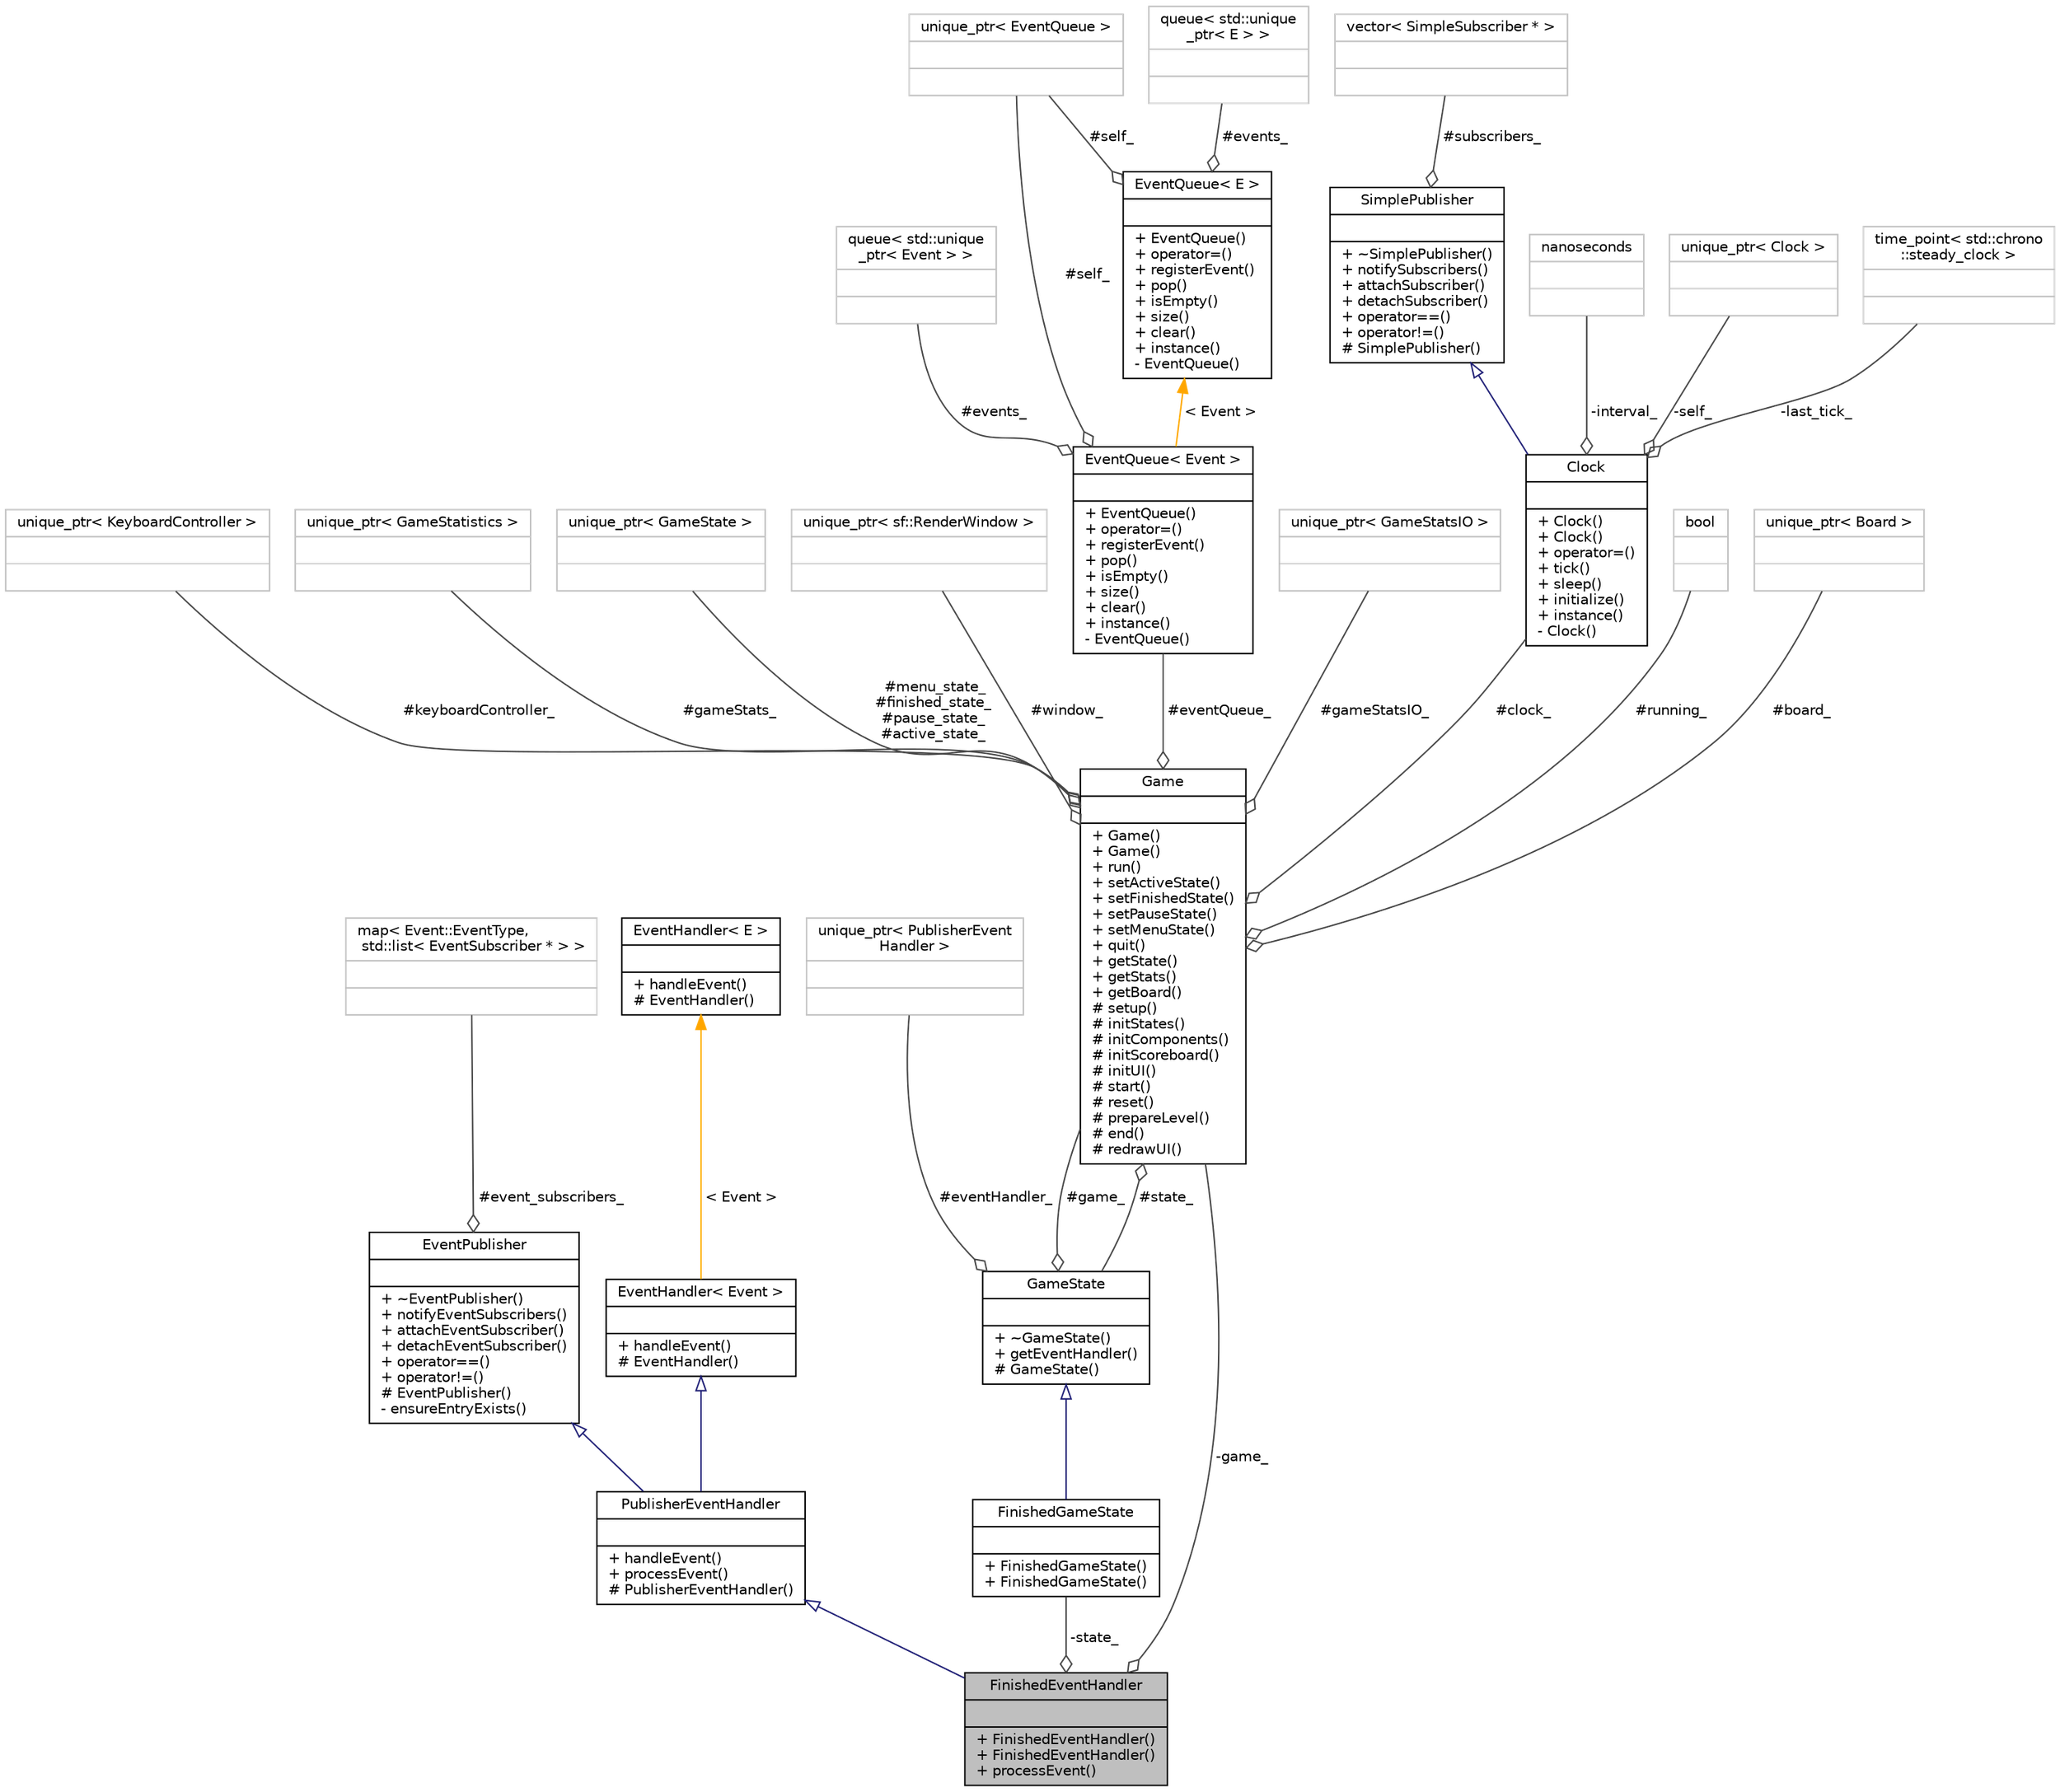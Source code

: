 digraph "FinishedEventHandler"
{
 // INTERACTIVE_SVG=YES
 // LATEX_PDF_SIZE
  bgcolor="transparent";
  edge [fontname="Helvetica",fontsize="10",labelfontname="Helvetica",labelfontsize="10"];
  node [fontname="Helvetica",fontsize="10",shape=record];
  Node1 [label="{FinishedEventHandler\n||+ FinishedEventHandler()\l+ FinishedEventHandler()\l+ processEvent()\l}",height=0.2,width=0.4,color="black", fillcolor="grey75", style="filled", fontcolor="black",tooltip=" "];
  Node2 -> Node1 [dir="back",color="midnightblue",fontsize="10",style="solid",arrowtail="onormal",fontname="Helvetica"];
  Node2 [label="{PublisherEventHandler\n||+ handleEvent()\l+ processEvent()\l# PublisherEventHandler()\l}",height=0.2,width=0.4,color="black",URL="$class_publisher_event_handler.html",tooltip="Extended EventHandler for Event class events with publisher capabilities."];
  Node3 -> Node2 [dir="back",color="midnightblue",fontsize="10",style="solid",arrowtail="onormal",fontname="Helvetica"];
  Node3 [label="{EventPublisher\n||+ ~EventPublisher()\l+ notifyEventSubscribers()\l+ attachEventSubscriber()\l+ detachEventSubscriber()\l+ operator==()\l+ operator!=()\l# EventPublisher()\l- ensureEntryExists()\l}",height=0.2,width=0.4,color="black",URL="$class_event_publisher.html",tooltip=" "];
  Node4 -> Node3 [color="grey25",fontsize="10",style="solid",label=" #event_subscribers_" ,arrowhead="odiamond",fontname="Helvetica"];
  Node4 [label="{map\< Event::EventType,\l std::list\< EventSubscriber * \> \>\n||}",height=0.2,width=0.4,color="grey75",tooltip=" "];
  Node5 -> Node2 [dir="back",color="midnightblue",fontsize="10",style="solid",arrowtail="onormal",fontname="Helvetica"];
  Node5 [label="{EventHandler\< Event \>\n||+ handleEvent()\l# EventHandler()\l}",height=0.2,width=0.4,color="black",URL="$class_event_handler.html",tooltip=" "];
  Node6 -> Node5 [dir="back",color="orange",fontsize="10",style="solid",label=" \< Event \>" ,fontname="Helvetica"];
  Node6 [label="{EventHandler\< E \>\n||+ handleEvent()\l# EventHandler()\l}",height=0.2,width=0.4,color="black",URL="$class_event_handler.html",tooltip=" "];
  Node7 -> Node1 [color="grey25",fontsize="10",style="solid",label=" -game_" ,arrowhead="odiamond",fontname="Helvetica"];
  Node7 [label="{Game\n||+ Game()\l+ Game()\l+ run()\l+ setActiveState()\l+ setFinishedState()\l+ setPauseState()\l+ setMenuState()\l+ quit()\l+ getState()\l+ getStats()\l+ getBoard()\l# setup()\l# initStates()\l# initComponents()\l# initScoreboard()\l# initUI()\l# start()\l# reset()\l# prepareLevel()\l# end()\l# redrawUI()\l}",height=0.2,width=0.4,color="black",URL="$class_game.html",tooltip=" "];
  Node8 -> Node7 [color="grey25",fontsize="10",style="solid",label=" #keyboardController_" ,arrowhead="odiamond",fontname="Helvetica"];
  Node8 [label="{unique_ptr\< KeyboardController \>\n||}",height=0.2,width=0.4,color="grey75",tooltip=" "];
  Node9 -> Node7 [color="grey25",fontsize="10",style="solid",label=" #gameStats_" ,arrowhead="odiamond",fontname="Helvetica"];
  Node9 [label="{unique_ptr\< GameStatistics \>\n||}",height=0.2,width=0.4,color="grey75",tooltip=" "];
  Node10 -> Node7 [color="grey25",fontsize="10",style="solid",label=" #menu_state_\n#finished_state_\n#pause_state_\n#active_state_" ,arrowhead="odiamond",fontname="Helvetica"];
  Node10 [label="{unique_ptr\< GameState \>\n||}",height=0.2,width=0.4,color="grey75",tooltip=" "];
  Node11 -> Node7 [color="grey25",fontsize="10",style="solid",label=" #window_" ,arrowhead="odiamond",fontname="Helvetica"];
  Node11 [label="{unique_ptr\< sf::RenderWindow \>\n||}",height=0.2,width=0.4,color="grey75",tooltip=" "];
  Node12 -> Node7 [color="grey25",fontsize="10",style="solid",label=" #eventQueue_" ,arrowhead="odiamond",fontname="Helvetica"];
  Node12 [label="{EventQueue\< Event \>\n||+ EventQueue()\l+ operator=()\l+ registerEvent()\l+ pop()\l+ isEmpty()\l+ size()\l+ clear()\l+ instance()\l- EventQueue()\l}",height=0.2,width=0.4,color="black",URL="$class_event_queue.html",tooltip=" "];
  Node13 -> Node12 [color="grey25",fontsize="10",style="solid",label=" #events_" ,arrowhead="odiamond",fontname="Helvetica"];
  Node13 [label="{queue\< std::unique\l_ptr\< Event \> \>\n||}",height=0.2,width=0.4,color="grey75",tooltip=" "];
  Node14 -> Node12 [color="grey25",fontsize="10",style="solid",label=" #self_" ,arrowhead="odiamond",fontname="Helvetica"];
  Node14 [label="{unique_ptr\< EventQueue \>\n||}",height=0.2,width=0.4,color="grey75",tooltip=" "];
  Node15 -> Node12 [dir="back",color="orange",fontsize="10",style="solid",label=" \< Event \>" ,fontname="Helvetica"];
  Node15 [label="{EventQueue\< E \>\n||+ EventQueue()\l+ operator=()\l+ registerEvent()\l+ pop()\l+ isEmpty()\l+ size()\l+ clear()\l+ instance()\l- EventQueue()\l}",height=0.2,width=0.4,color="black",URL="$class_event_queue.html",tooltip="Singleton class wrapper for std::queue<E>."];
  Node16 -> Node15 [color="grey25",fontsize="10",style="solid",label=" #events_" ,arrowhead="odiamond",fontname="Helvetica"];
  Node16 [label="{queue\< std::unique\l_ptr\< E \> \>\n||}",height=0.2,width=0.4,color="grey75",tooltip=" "];
  Node14 -> Node15 [color="grey25",fontsize="10",style="solid",label=" #self_" ,arrowhead="odiamond",fontname="Helvetica"];
  Node17 -> Node7 [color="grey25",fontsize="10",style="solid",label=" #gameStatsIO_" ,arrowhead="odiamond",fontname="Helvetica"];
  Node17 [label="{unique_ptr\< GameStatsIO \>\n||}",height=0.2,width=0.4,color="grey75",tooltip=" "];
  Node18 -> Node7 [color="grey25",fontsize="10",style="solid",label=" #clock_" ,arrowhead="odiamond",fontname="Helvetica"];
  Node18 [label="{Clock\n||+ Clock()\l+ Clock()\l+ operator=()\l+ tick()\l+ sleep()\l+ initialize()\l+ instance()\l- Clock()\l}",height=0.2,width=0.4,color="black",URL="$class_clock.html",tooltip="Represents an externally controlled clock running at a given frequency."];
  Node19 -> Node18 [dir="back",color="midnightblue",fontsize="10",style="solid",arrowtail="onormal",fontname="Helvetica"];
  Node19 [label="{SimplePublisher\n||+ ~SimplePublisher()\l+ notifySubscribers()\l+ attachSubscriber()\l+ detachSubscriber()\l+ operator==()\l+ operator!=()\l# SimplePublisher()\l}",height=0.2,width=0.4,color="black",URL="$class_simple_publisher.html",tooltip=" "];
  Node20 -> Node19 [color="grey25",fontsize="10",style="solid",label=" #subscribers_" ,arrowhead="odiamond",fontname="Helvetica"];
  Node20 [label="{vector\< SimpleSubscriber * \>\n||}",height=0.2,width=0.4,color="grey75",tooltip=" "];
  Node21 -> Node18 [color="grey25",fontsize="10",style="solid",label=" -interval_" ,arrowhead="odiamond",fontname="Helvetica"];
  Node21 [label="{nanoseconds\n||}",height=0.2,width=0.4,color="grey75",tooltip=" "];
  Node22 -> Node18 [color="grey25",fontsize="10",style="solid",label=" -self_" ,arrowhead="odiamond",fontname="Helvetica"];
  Node22 [label="{unique_ptr\< Clock \>\n||}",height=0.2,width=0.4,color="grey75",tooltip=" "];
  Node23 -> Node18 [color="grey25",fontsize="10",style="solid",label=" -last_tick_" ,arrowhead="odiamond",fontname="Helvetica"];
  Node23 [label="{time_point\< std::chrono\l::steady_clock \>\n||}",height=0.2,width=0.4,color="grey75",tooltip=" "];
  Node24 -> Node7 [color="grey25",fontsize="10",style="solid",label=" #running_" ,arrowhead="odiamond",fontname="Helvetica"];
  Node24 [label="{bool\n||}",height=0.2,width=0.4,color="grey75",tooltip=" "];
  Node25 -> Node7 [color="grey25",fontsize="10",style="solid",label=" #board_" ,arrowhead="odiamond",fontname="Helvetica"];
  Node25 [label="{unique_ptr\< Board \>\n||}",height=0.2,width=0.4,color="grey75",tooltip=" "];
  Node26 -> Node7 [color="grey25",fontsize="10",style="solid",label=" #state_" ,arrowhead="odiamond",fontname="Helvetica"];
  Node26 [label="{GameState\n||+ ~GameState()\l+ getEventHandler()\l# GameState()\l}",height=0.2,width=0.4,color="black",URL="$class_game_state.html",tooltip=" "];
  Node7 -> Node26 [color="grey25",fontsize="10",style="solid",label=" #game_" ,arrowhead="odiamond",fontname="Helvetica"];
  Node27 -> Node26 [color="grey25",fontsize="10",style="solid",label=" #eventHandler_" ,arrowhead="odiamond",fontname="Helvetica"];
  Node27 [label="{unique_ptr\< PublisherEvent\lHandler \>\n||}",height=0.2,width=0.4,color="grey75",tooltip=" "];
  Node28 -> Node1 [color="grey25",fontsize="10",style="solid",label=" -state_" ,arrowhead="odiamond",fontname="Helvetica"];
  Node28 [label="{FinishedGameState\n||+ FinishedGameState()\l+ FinishedGameState()\l}",height=0.2,width=0.4,color="black",URL="$class_finished_game_state.html",tooltip=" "];
  Node26 -> Node28 [dir="back",color="midnightblue",fontsize="10",style="solid",arrowtail="onormal",fontname="Helvetica"];
}
